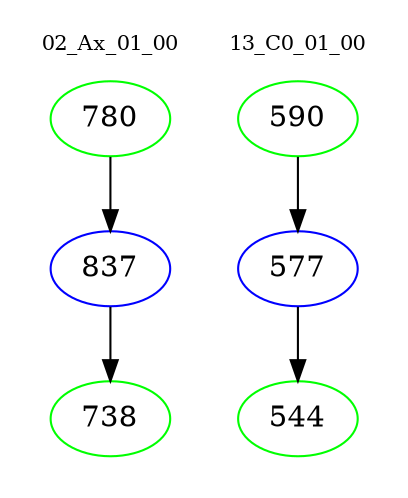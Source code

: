 digraph{
subgraph cluster_0 {
color = white
label = "02_Ax_01_00";
fontsize=10;
T0_780 [label="780", color="green"]
T0_780 -> T0_837 [color="black"]
T0_837 [label="837", color="blue"]
T0_837 -> T0_738 [color="black"]
T0_738 [label="738", color="green"]
}
subgraph cluster_1 {
color = white
label = "13_C0_01_00";
fontsize=10;
T1_590 [label="590", color="green"]
T1_590 -> T1_577 [color="black"]
T1_577 [label="577", color="blue"]
T1_577 -> T1_544 [color="black"]
T1_544 [label="544", color="green"]
}
}
